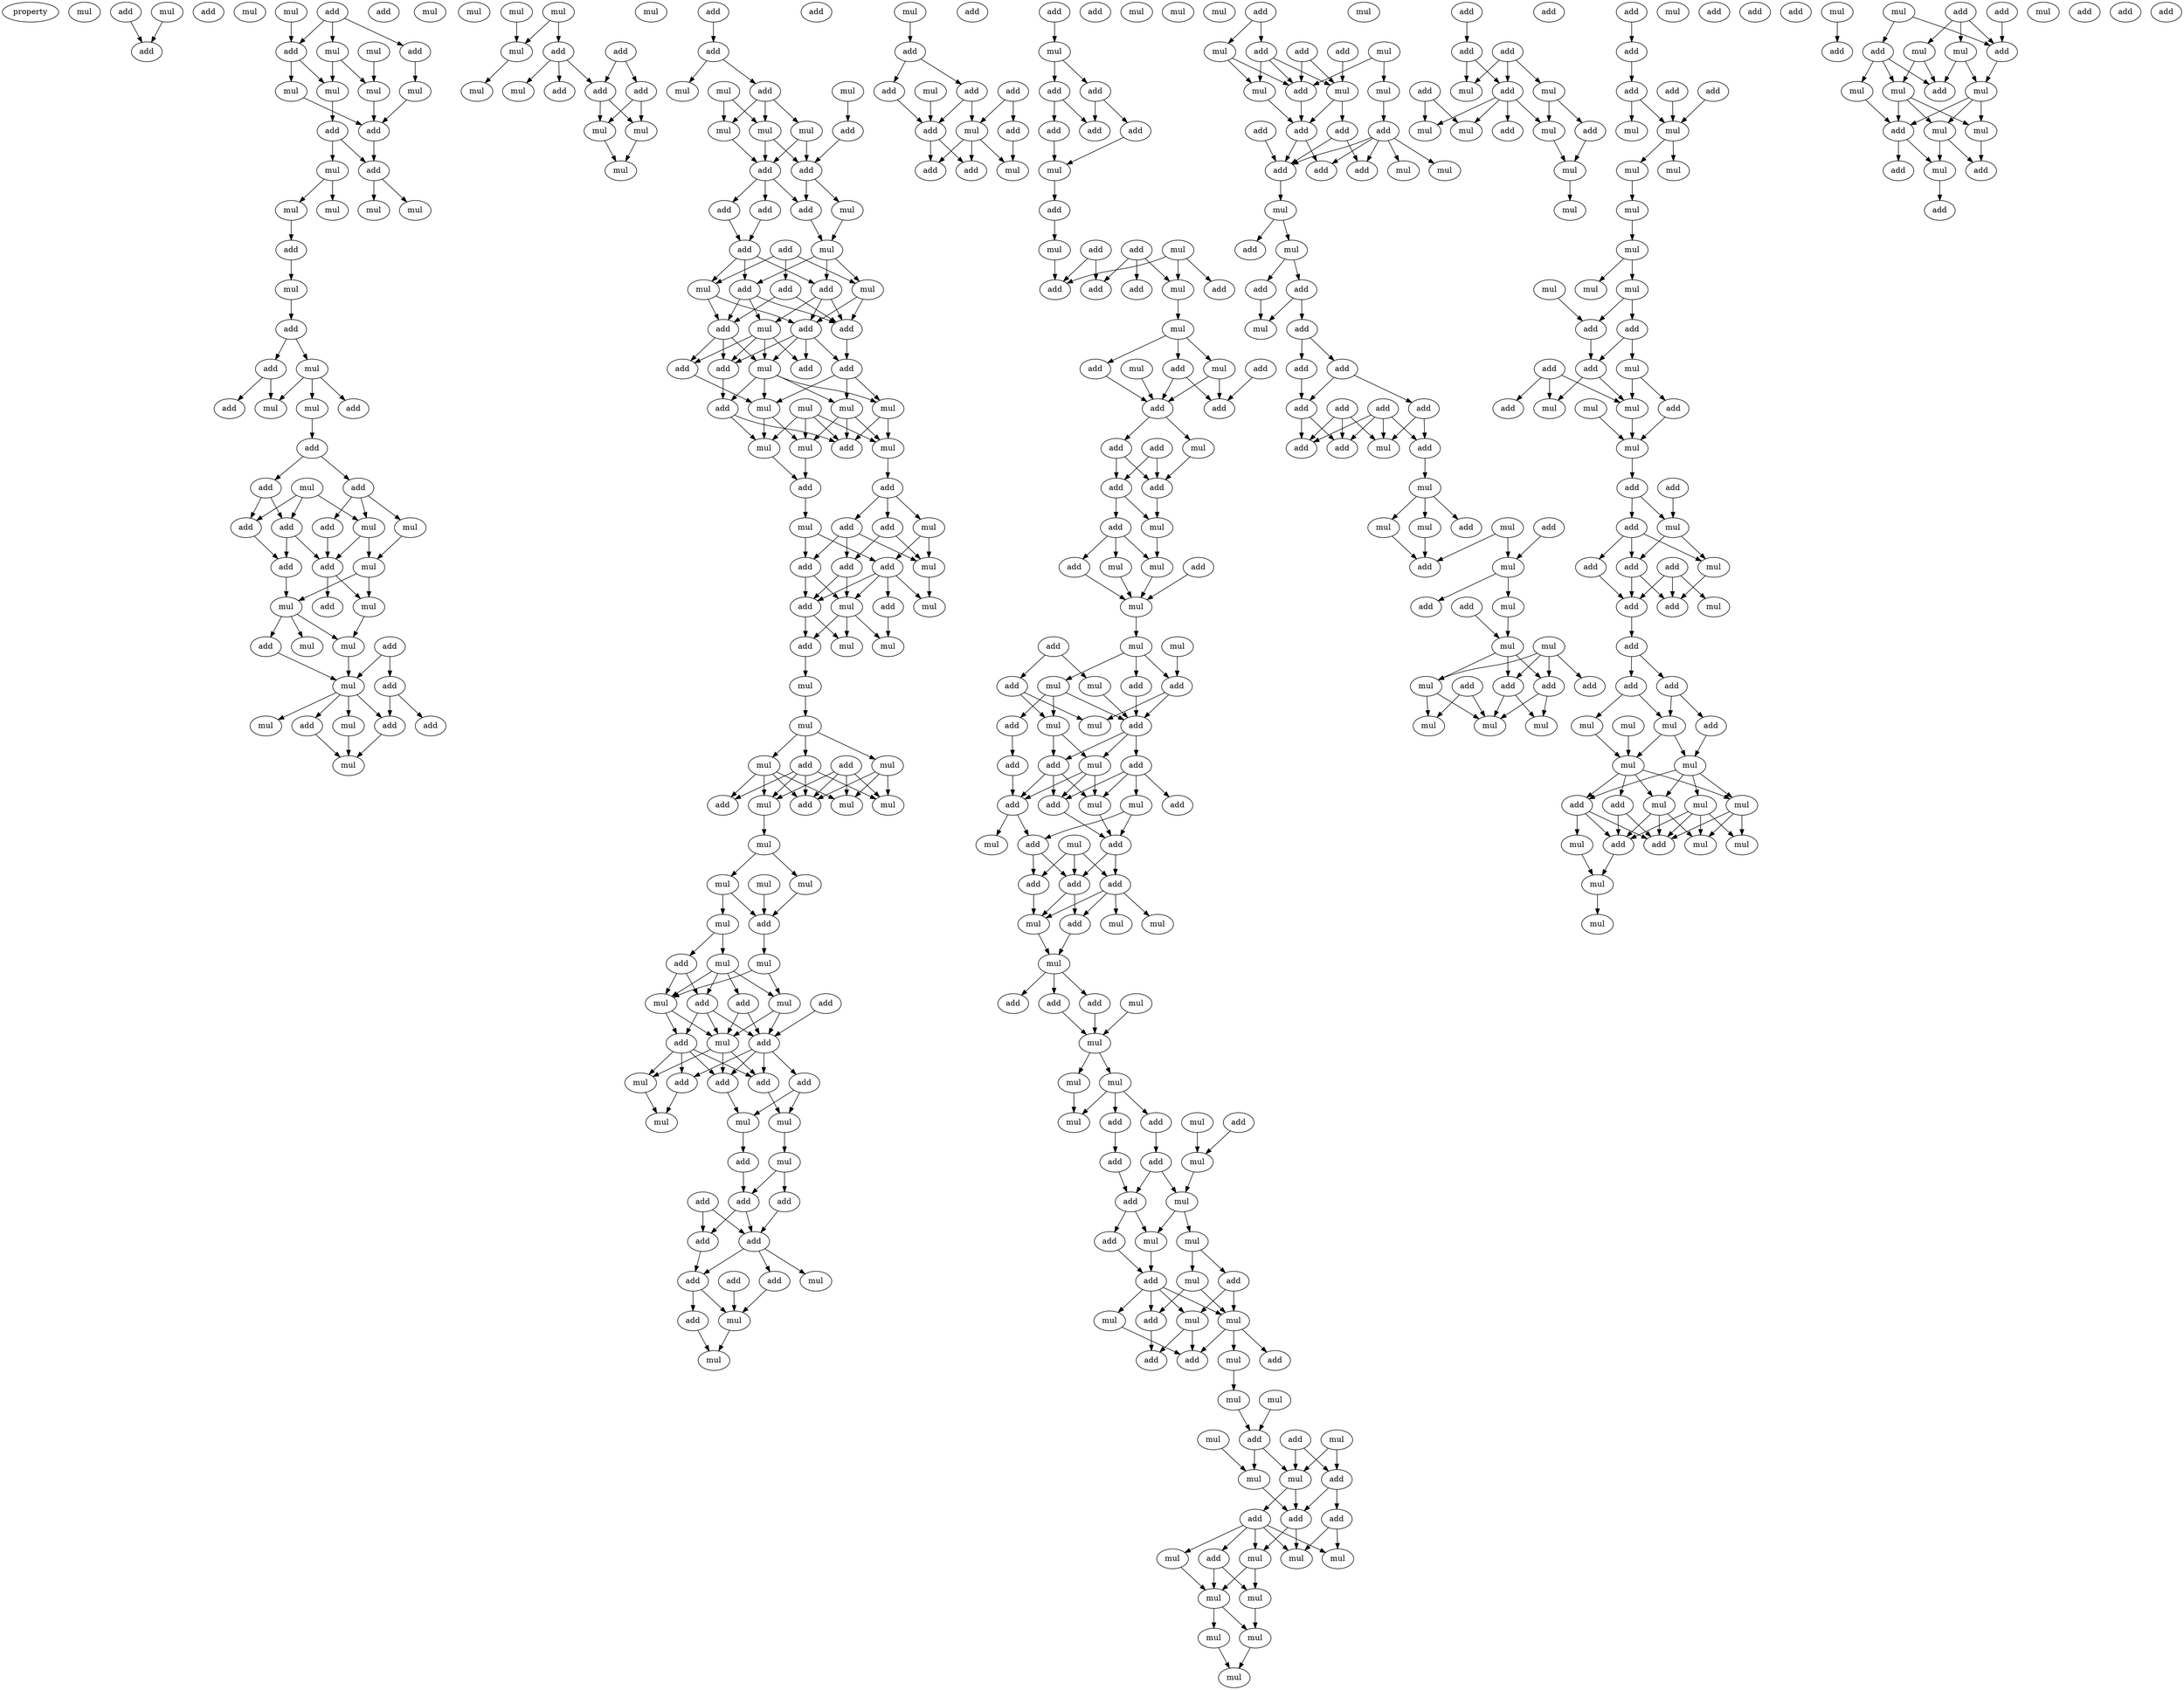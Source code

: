 digraph {
    node [fontcolor=black]
    property [mul=2,lf=1.8]
    0 [ label = mul ];
    1 [ label = add ];
    2 [ label = mul ];
    3 [ label = add ];
    4 [ label = mul ];
    5 [ label = add ];
    6 [ label = mul ];
    7 [ label = add ];
    8 [ label = mul ];
    9 [ label = add ];
    10 [ label = mul ];
    11 [ label = add ];
    12 [ label = mul ];
    13 [ label = mul ];
    14 [ label = mul ];
    15 [ label = mul ];
    16 [ label = add ];
    17 [ label = add ];
    18 [ label = mul ];
    19 [ label = add ];
    20 [ label = add ];
    21 [ label = mul ];
    22 [ label = mul ];
    23 [ label = mul ];
    24 [ label = mul ];
    25 [ label = add ];
    26 [ label = mul ];
    27 [ label = add ];
    28 [ label = add ];
    29 [ label = mul ];
    30 [ label = mul ];
    31 [ label = add ];
    32 [ label = mul ];
    33 [ label = mul ];
    34 [ label = add ];
    35 [ label = add ];
    36 [ label = mul ];
    37 [ label = add ];
    38 [ label = add ];
    39 [ label = add ];
    40 [ label = mul ];
    41 [ label = add ];
    42 [ label = mul ];
    43 [ label = add ];
    44 [ label = mul ];
    45 [ label = add ];
    46 [ label = add ];
    47 [ label = add ];
    48 [ label = mul ];
    49 [ label = mul ];
    50 [ label = mul ];
    51 [ label = mul ];
    52 [ label = mul ];
    53 [ label = add ];
    54 [ label = add ];
    55 [ label = mul ];
    56 [ label = add ];
    57 [ label = mul ];
    58 [ label = add ];
    59 [ label = mul ];
    60 [ label = add ];
    61 [ label = add ];
    62 [ label = mul ];
    63 [ label = mul ];
    64 [ label = mul ];
    65 [ label = mul ];
    66 [ label = add ];
    67 [ label = add ];
    68 [ label = add ];
    69 [ label = add ];
    70 [ label = mul ];
    71 [ label = mul ];
    72 [ label = add ];
    73 [ label = mul ];
    74 [ label = mul ];
    75 [ label = mul ];
    76 [ label = mul ];
    77 [ label = add ];
    78 [ label = add ];
    79 [ label = mul ];
    80 [ label = mul ];
    81 [ label = mul ];
    82 [ label = add ];
    83 [ label = add ];
    84 [ label = mul ];
    85 [ label = mul ];
    86 [ label = mul ];
    87 [ label = add ];
    88 [ label = add ];
    89 [ label = mul ];
    90 [ label = add ];
    91 [ label = add ];
    92 [ label = add ];
    93 [ label = add ];
    94 [ label = add ];
    95 [ label = mul ];
    96 [ label = add ];
    97 [ label = add ];
    98 [ label = mul ];
    99 [ label = mul ];
    100 [ label = add ];
    101 [ label = add ];
    102 [ label = add ];
    103 [ label = mul ];
    104 [ label = add ];
    105 [ label = add ];
    106 [ label = add ];
    107 [ label = add ];
    108 [ label = mul ];
    109 [ label = add ];
    110 [ label = mul ];
    111 [ label = mul ];
    112 [ label = mul ];
    113 [ label = mul ];
    114 [ label = add ];
    115 [ label = mul ];
    116 [ label = add ];
    117 [ label = mul ];
    118 [ label = mul ];
    119 [ label = add ];
    120 [ label = add ];
    121 [ label = add ];
    122 [ label = mul ];
    123 [ label = add ];
    124 [ label = mul ];
    125 [ label = mul ];
    126 [ label = add ];
    127 [ label = add ];
    128 [ label = add ];
    129 [ label = mul ];
    130 [ label = add ];
    131 [ label = mul ];
    132 [ label = add ];
    133 [ label = add ];
    134 [ label = mul ];
    135 [ label = mul ];
    136 [ label = mul ];
    137 [ label = mul ];
    138 [ label = mul ];
    139 [ label = add ];
    140 [ label = mul ];
    141 [ label = add ];
    142 [ label = mul ];
    143 [ label = add ];
    144 [ label = mul ];
    145 [ label = mul ];
    146 [ label = add ];
    147 [ label = mul ];
    148 [ label = mul ];
    149 [ label = mul ];
    150 [ label = mul ];
    151 [ label = mul ];
    152 [ label = add ];
    153 [ label = mul ];
    154 [ label = add ];
    155 [ label = mul ];
    156 [ label = mul ];
    157 [ label = add ];
    158 [ label = mul ];
    159 [ label = add ];
    160 [ label = add ];
    161 [ label = add ];
    162 [ label = mul ];
    163 [ label = add ];
    164 [ label = add ];
    165 [ label = mul ];
    166 [ label = add ];
    167 [ label = add ];
    168 [ label = add ];
    169 [ label = mul ];
    170 [ label = mul ];
    171 [ label = mul ];
    172 [ label = add ];
    173 [ label = mul ];
    174 [ label = add ];
    175 [ label = add ];
    176 [ label = add ];
    177 [ label = add ];
    178 [ label = add ];
    179 [ label = add ];
    180 [ label = add ];
    181 [ label = add ];
    182 [ label = add ];
    183 [ label = mul ];
    184 [ label = mul ];
    185 [ label = add ];
    186 [ label = mul ];
    187 [ label = mul ];
    188 [ label = add ];
    189 [ label = add ];
    190 [ label = add ];
    191 [ label = add ];
    192 [ label = add ];
    193 [ label = mul ];
    194 [ label = add ];
    195 [ label = mul ];
    196 [ label = add ];
    197 [ label = add ];
    198 [ label = mul ];
    199 [ label = add ];
    200 [ label = add ];
    201 [ label = mul ];
    202 [ label = add ];
    203 [ label = add ];
    204 [ label = add ];
    205 [ label = add ];
    206 [ label = add ];
    207 [ label = mul ];
    208 [ label = add ];
    209 [ label = add ];
    210 [ label = add ];
    211 [ label = mul ];
    212 [ label = mul ];
    213 [ label = add ];
    214 [ label = add ];
    215 [ label = add ];
    216 [ label = add ];
    217 [ label = mul ];
    218 [ label = mul ];
    219 [ label = add ];
    220 [ label = mul ];
    221 [ label = add ];
    222 [ label = add ];
    223 [ label = mul ];
    224 [ label = add ];
    225 [ label = add ];
    226 [ label = add ];
    227 [ label = mul ];
    228 [ label = add ];
    229 [ label = add ];
    230 [ label = add ];
    231 [ label = mul ];
    232 [ label = add ];
    233 [ label = add ];
    234 [ label = mul ];
    235 [ label = add ];
    236 [ label = add ];
    237 [ label = mul ];
    238 [ label = mul ];
    239 [ label = mul ];
    240 [ label = add ];
    241 [ label = mul ];
    242 [ label = mul ];
    243 [ label = add ];
    244 [ label = add ];
    245 [ label = mul ];
    246 [ label = add ];
    247 [ label = mul ];
    248 [ label = mul ];
    249 [ label = add ];
    250 [ label = mul ];
    251 [ label = add ];
    252 [ label = add ];
    253 [ label = add ];
    254 [ label = mul ];
    255 [ label = add ];
    256 [ label = add ];
    257 [ label = mul ];
    258 [ label = mul ];
    259 [ label = add ];
    260 [ label = add ];
    261 [ label = add ];
    262 [ label = mul ];
    263 [ label = mul ];
    264 [ label = add ];
    265 [ label = add ];
    266 [ label = add ];
    267 [ label = add ];
    268 [ label = add ];
    269 [ label = mul ];
    270 [ label = mul ];
    271 [ label = mul ];
    272 [ label = mul ];
    273 [ label = mul ];
    274 [ label = add ];
    275 [ label = add ];
    276 [ label = mul ];
    277 [ label = add ];
    278 [ label = mul ];
    279 [ label = mul ];
    280 [ label = mul ];
    281 [ label = mul ];
    282 [ label = mul ];
    283 [ label = add ];
    284 [ label = add ];
    285 [ label = add ];
    286 [ label = mul ];
    287 [ label = add ];
    288 [ label = add ];
    289 [ label = mul ];
    290 [ label = add ];
    291 [ label = mul ];
    292 [ label = add ];
    293 [ label = mul ];
    294 [ label = add ];
    295 [ label = add ];
    296 [ label = mul ];
    297 [ label = mul ];
    298 [ label = add ];
    299 [ label = mul ];
    300 [ label = mul ];
    301 [ label = add ];
    302 [ label = mul ];
    303 [ label = add ];
    304 [ label = add ];
    305 [ label = mul ];
    306 [ label = mul ];
    307 [ label = add ];
    308 [ label = add ];
    309 [ label = mul ];
    310 [ label = mul ];
    311 [ label = mul ];
    312 [ label = mul ];
    313 [ label = add ];
    314 [ label = add ];
    315 [ label = add ];
    316 [ label = add ];
    317 [ label = add ];
    318 [ label = mul ];
    319 [ label = mul ];
    320 [ label = mul ];
    321 [ label = mul ];
    322 [ label = mul ];
    323 [ label = mul ];
    324 [ label = mul ];
    325 [ label = mul ];
    326 [ label = mul ];
    327 [ label = mul ];
    328 [ label = add ];
    329 [ label = add ];
    330 [ label = mul ];
    331 [ label = add ];
    332 [ label = add ];
    333 [ label = mul ];
    334 [ label = add ];
    335 [ label = mul ];
    336 [ label = mul ];
    337 [ label = mul ];
    338 [ label = add ];
    339 [ label = add ];
    340 [ label = add ];
    341 [ label = add ];
    342 [ label = mul ];
    343 [ label = mul ];
    344 [ label = add ];
    345 [ label = add ];
    346 [ label = add ];
    347 [ label = mul ];
    348 [ label = add ];
    349 [ label = mul ];
    350 [ label = mul ];
    351 [ label = add ];
    352 [ label = add ];
    353 [ label = mul ];
    354 [ label = add ];
    355 [ label = add ];
    356 [ label = add ];
    357 [ label = add ];
    358 [ label = add ];
    359 [ label = add ];
    360 [ label = add ];
    361 [ label = add ];
    362 [ label = add ];
    363 [ label = add ];
    364 [ label = mul ];
    365 [ label = mul ];
    366 [ label = mul ];
    367 [ label = mul ];
    368 [ label = add ];
    369 [ label = mul ];
    370 [ label = add ];
    371 [ label = mul ];
    372 [ label = add ];
    373 [ label = add ];
    374 [ label = add ];
    375 [ label = mul ];
    376 [ label = mul ];
    377 [ label = mul ];
    378 [ label = add ];
    379 [ label = add ];
    380 [ label = mul ];
    381 [ label = add ];
    382 [ label = add ];
    383 [ label = mul ];
    384 [ label = mul ];
    385 [ label = mul ];
    386 [ label = add ];
    387 [ label = add ];
    388 [ label = add ];
    389 [ label = mul ];
    390 [ label = mul ];
    391 [ label = add ];
    392 [ label = add ];
    393 [ label = add ];
    394 [ label = mul ];
    395 [ label = add ];
    396 [ label = mul ];
    397 [ label = mul ];
    398 [ label = mul ];
    399 [ label = mul ];
    400 [ label = add ];
    401 [ label = add ];
    402 [ label = mul ];
    403 [ label = add ];
    404 [ label = add ];
    405 [ label = add ];
    406 [ label = add ];
    407 [ label = mul ];
    408 [ label = mul ];
    409 [ label = add ];
    410 [ label = mul ];
    411 [ label = mul ];
    412 [ label = mul ];
    413 [ label = mul ];
    414 [ label = mul ];
    415 [ label = mul ];
    416 [ label = mul ];
    417 [ label = add ];
    418 [ label = add ];
    419 [ label = add ];
    420 [ label = add ];
    421 [ label = mul ];
    422 [ label = mul ];
    423 [ label = mul ];
    424 [ label = add ];
    425 [ label = mul ];
    426 [ label = add ];
    427 [ label = mul ];
    428 [ label = add ];
    429 [ label = add ];
    430 [ label = add ];
    431 [ label = mul ];
    432 [ label = add ];
    433 [ label = add ];
    434 [ label = add ];
    435 [ label = mul ];
    436 [ label = mul ];
    437 [ label = add ];
    438 [ label = add ];
    439 [ label = add ];
    440 [ label = add ];
    441 [ label = add ];
    442 [ label = add ];
    443 [ label = mul ];
    444 [ label = add ];
    445 [ label = add ];
    446 [ label = mul ];
    447 [ label = mul ];
    448 [ label = mul ];
    449 [ label = mul ];
    450 [ label = mul ];
    451 [ label = mul ];
    452 [ label = add ];
    453 [ label = add ];
    454 [ label = mul ];
    455 [ label = mul ];
    456 [ label = add ];
    457 [ label = mul ];
    458 [ label = add ];
    459 [ label = mul ];
    460 [ label = mul ];
    461 [ label = mul ];
    462 [ label = mul ];
    463 [ label = add ];
    464 [ label = add ];
    465 [ label = mul ];
    466 [ label = add ];
    467 [ label = add ];
    468 [ label = add ];
    469 [ label = mul ];
    470 [ label = mul ];
    471 [ label = mul ];
    472 [ label = mul ];
    473 [ label = mul ];
    474 [ label = add ];
    475 [ label = mul ];
    476 [ label = mul ];
    477 [ label = add ];
    478 [ label = mul ];
    479 [ label = add ];
    480 [ label = add ];
    481 [ label = mul ];
    482 [ label = add ];
    483 [ label = add ];
    484 [ label = add ];
    485 [ label = add ];
    1 -> 5 [ name = 0 ];
    2 -> 5 [ name = 1 ];
    6 -> 9 [ name = 2 ];
    7 -> 9 [ name = 3 ];
    7 -> 10 [ name = 4 ];
    7 -> 11 [ name = 5 ];
    8 -> 13 [ name = 6 ];
    9 -> 12 [ name = 7 ];
    9 -> 15 [ name = 8 ];
    10 -> 13 [ name = 9 ];
    10 -> 15 [ name = 10 ];
    11 -> 14 [ name = 11 ];
    12 -> 17 [ name = 12 ];
    13 -> 17 [ name = 13 ];
    14 -> 17 [ name = 14 ];
    15 -> 16 [ name = 15 ];
    16 -> 18 [ name = 16 ];
    16 -> 19 [ name = 17 ];
    17 -> 19 [ name = 18 ];
    18 -> 21 [ name = 19 ];
    18 -> 23 [ name = 20 ];
    19 -> 22 [ name = 21 ];
    19 -> 24 [ name = 22 ];
    21 -> 25 [ name = 23 ];
    25 -> 26 [ name = 24 ];
    26 -> 27 [ name = 25 ];
    27 -> 28 [ name = 26 ];
    27 -> 29 [ name = 27 ];
    28 -> 31 [ name = 28 ];
    28 -> 32 [ name = 29 ];
    29 -> 30 [ name = 30 ];
    29 -> 32 [ name = 31 ];
    29 -> 34 [ name = 32 ];
    30 -> 35 [ name = 33 ];
    35 -> 37 [ name = 34 ];
    35 -> 38 [ name = 35 ];
    36 -> 39 [ name = 36 ];
    36 -> 40 [ name = 37 ];
    36 -> 43 [ name = 38 ];
    37 -> 40 [ name = 39 ];
    37 -> 41 [ name = 40 ];
    37 -> 42 [ name = 41 ];
    38 -> 39 [ name = 42 ];
    38 -> 43 [ name = 43 ];
    39 -> 45 [ name = 44 ];
    40 -> 44 [ name = 45 ];
    40 -> 46 [ name = 46 ];
    41 -> 46 [ name = 47 ];
    42 -> 44 [ name = 48 ];
    43 -> 45 [ name = 49 ];
    43 -> 46 [ name = 50 ];
    44 -> 48 [ name = 51 ];
    44 -> 49 [ name = 52 ];
    45 -> 49 [ name = 53 ];
    46 -> 47 [ name = 54 ];
    46 -> 48 [ name = 55 ];
    48 -> 51 [ name = 56 ];
    49 -> 50 [ name = 57 ];
    49 -> 51 [ name = 58 ];
    49 -> 53 [ name = 59 ];
    51 -> 55 [ name = 60 ];
    53 -> 55 [ name = 61 ];
    54 -> 55 [ name = 62 ];
    54 -> 56 [ name = 63 ];
    55 -> 57 [ name = 64 ];
    55 -> 59 [ name = 65 ];
    55 -> 60 [ name = 66 ];
    55 -> 61 [ name = 67 ];
    56 -> 58 [ name = 68 ];
    56 -> 60 [ name = 69 ];
    59 -> 62 [ name = 70 ];
    60 -> 62 [ name = 71 ];
    61 -> 62 [ name = 72 ];
    63 -> 65 [ name = 73 ];
    63 -> 67 [ name = 74 ];
    64 -> 65 [ name = 75 ];
    65 -> 71 [ name = 76 ];
    66 -> 69 [ name = 77 ];
    66 -> 72 [ name = 78 ];
    67 -> 68 [ name = 79 ];
    67 -> 69 [ name = 80 ];
    67 -> 70 [ name = 81 ];
    69 -> 73 [ name = 82 ];
    69 -> 74 [ name = 83 ];
    72 -> 73 [ name = 84 ];
    72 -> 74 [ name = 85 ];
    73 -> 76 [ name = 86 ];
    74 -> 76 [ name = 87 ];
    77 -> 78 [ name = 88 ];
    78 -> 81 [ name = 89 ];
    78 -> 82 [ name = 90 ];
    79 -> 85 [ name = 91 ];
    79 -> 86 [ name = 92 ];
    80 -> 83 [ name = 93 ];
    82 -> 84 [ name = 94 ];
    82 -> 85 [ name = 95 ];
    82 -> 86 [ name = 96 ];
    83 -> 88 [ name = 97 ];
    84 -> 87 [ name = 98 ];
    84 -> 88 [ name = 99 ];
    85 -> 87 [ name = 100 ];
    85 -> 88 [ name = 101 ];
    86 -> 87 [ name = 102 ];
    87 -> 90 [ name = 103 ];
    87 -> 91 [ name = 104 ];
    87 -> 92 [ name = 105 ];
    88 -> 89 [ name = 106 ];
    88 -> 91 [ name = 107 ];
    89 -> 95 [ name = 108 ];
    90 -> 93 [ name = 109 ];
    91 -> 95 [ name = 110 ];
    92 -> 93 [ name = 111 ];
    93 -> 96 [ name = 112 ];
    93 -> 97 [ name = 113 ];
    93 -> 99 [ name = 114 ];
    94 -> 98 [ name = 115 ];
    94 -> 99 [ name = 116 ];
    94 -> 100 [ name = 117 ];
    95 -> 96 [ name = 118 ];
    95 -> 97 [ name = 119 ];
    95 -> 98 [ name = 120 ];
    96 -> 102 [ name = 121 ];
    96 -> 103 [ name = 122 ];
    96 -> 104 [ name = 123 ];
    97 -> 101 [ name = 124 ];
    97 -> 103 [ name = 125 ];
    97 -> 104 [ name = 126 ];
    98 -> 101 [ name = 127 ];
    98 -> 104 [ name = 128 ];
    99 -> 101 [ name = 129 ];
    99 -> 102 [ name = 130 ];
    100 -> 102 [ name = 131 ];
    100 -> 104 [ name = 132 ];
    101 -> 105 [ name = 133 ];
    101 -> 106 [ name = 134 ];
    101 -> 108 [ name = 135 ];
    101 -> 109 [ name = 136 ];
    102 -> 106 [ name = 137 ];
    102 -> 107 [ name = 138 ];
    102 -> 108 [ name = 139 ];
    103 -> 106 [ name = 140 ];
    103 -> 107 [ name = 141 ];
    103 -> 108 [ name = 142 ];
    103 -> 109 [ name = 143 ];
    104 -> 105 [ name = 144 ];
    105 -> 110 [ name = 145 ];
    105 -> 112 [ name = 146 ];
    105 -> 113 [ name = 147 ];
    106 -> 114 [ name = 148 ];
    107 -> 112 [ name = 149 ];
    108 -> 110 [ name = 150 ];
    108 -> 112 [ name = 151 ];
    108 -> 113 [ name = 152 ];
    108 -> 114 [ name = 153 ];
    110 -> 116 [ name = 154 ];
    110 -> 117 [ name = 155 ];
    111 -> 115 [ name = 156 ];
    111 -> 116 [ name = 157 ];
    111 -> 117 [ name = 158 ];
    111 -> 118 [ name = 159 ];
    112 -> 115 [ name = 160 ];
    112 -> 118 [ name = 161 ];
    113 -> 116 [ name = 162 ];
    113 -> 117 [ name = 163 ];
    113 -> 118 [ name = 164 ];
    114 -> 115 [ name = 165 ];
    114 -> 116 [ name = 166 ];
    115 -> 120 [ name = 167 ];
    117 -> 119 [ name = 168 ];
    118 -> 120 [ name = 169 ];
    119 -> 121 [ name = 170 ];
    119 -> 123 [ name = 171 ];
    119 -> 124 [ name = 172 ];
    120 -> 122 [ name = 173 ];
    121 -> 125 [ name = 174 ];
    121 -> 126 [ name = 175 ];
    121 -> 128 [ name = 176 ];
    122 -> 126 [ name = 177 ];
    122 -> 127 [ name = 178 ];
    123 -> 125 [ name = 179 ];
    123 -> 128 [ name = 180 ];
    124 -> 125 [ name = 181 ];
    124 -> 127 [ name = 182 ];
    125 -> 131 [ name = 183 ];
    126 -> 129 [ name = 184 ];
    126 -> 132 [ name = 185 ];
    127 -> 129 [ name = 186 ];
    127 -> 130 [ name = 187 ];
    127 -> 131 [ name = 188 ];
    127 -> 132 [ name = 189 ];
    128 -> 129 [ name = 190 ];
    128 -> 132 [ name = 191 ];
    129 -> 133 [ name = 192 ];
    129 -> 134 [ name = 193 ];
    129 -> 135 [ name = 194 ];
    130 -> 135 [ name = 195 ];
    132 -> 133 [ name = 196 ];
    132 -> 134 [ name = 197 ];
    133 -> 136 [ name = 198 ];
    136 -> 137 [ name = 199 ];
    137 -> 138 [ name = 200 ];
    137 -> 140 [ name = 201 ];
    137 -> 141 [ name = 202 ];
    138 -> 142 [ name = 203 ];
    138 -> 144 [ name = 204 ];
    138 -> 146 [ name = 205 ];
    139 -> 142 [ name = 206 ];
    139 -> 144 [ name = 207 ];
    139 -> 145 [ name = 208 ];
    139 -> 146 [ name = 209 ];
    140 -> 143 [ name = 210 ];
    140 -> 144 [ name = 211 ];
    140 -> 145 [ name = 212 ];
    140 -> 146 [ name = 213 ];
    141 -> 142 [ name = 214 ];
    141 -> 143 [ name = 215 ];
    141 -> 145 [ name = 216 ];
    141 -> 146 [ name = 217 ];
    145 -> 147 [ name = 218 ];
    147 -> 149 [ name = 219 ];
    147 -> 150 [ name = 220 ];
    148 -> 152 [ name = 221 ];
    149 -> 152 [ name = 222 ];
    150 -> 151 [ name = 223 ];
    150 -> 152 [ name = 224 ];
    151 -> 154 [ name = 225 ];
    151 -> 155 [ name = 226 ];
    152 -> 153 [ name = 227 ];
    153 -> 156 [ name = 228 ];
    153 -> 158 [ name = 229 ];
    154 -> 156 [ name = 230 ];
    154 -> 157 [ name = 231 ];
    155 -> 156 [ name = 232 ];
    155 -> 157 [ name = 233 ];
    155 -> 158 [ name = 234 ];
    155 -> 159 [ name = 235 ];
    156 -> 162 [ name = 236 ];
    156 -> 163 [ name = 237 ];
    157 -> 161 [ name = 238 ];
    157 -> 162 [ name = 239 ];
    157 -> 163 [ name = 240 ];
    158 -> 161 [ name = 241 ];
    158 -> 162 [ name = 242 ];
    159 -> 161 [ name = 243 ];
    159 -> 162 [ name = 244 ];
    160 -> 161 [ name = 245 ];
    161 -> 164 [ name = 246 ];
    161 -> 166 [ name = 247 ];
    161 -> 167 [ name = 248 ];
    161 -> 168 [ name = 249 ];
    162 -> 165 [ name = 250 ];
    162 -> 166 [ name = 251 ];
    162 -> 168 [ name = 252 ];
    163 -> 165 [ name = 253 ];
    163 -> 166 [ name = 254 ];
    163 -> 167 [ name = 255 ];
    163 -> 168 [ name = 256 ];
    164 -> 169 [ name = 257 ];
    164 -> 171 [ name = 258 ];
    165 -> 170 [ name = 259 ];
    166 -> 171 [ name = 260 ];
    167 -> 170 [ name = 261 ];
    168 -> 169 [ name = 262 ];
    169 -> 172 [ name = 263 ];
    171 -> 173 [ name = 264 ];
    172 -> 174 [ name = 265 ];
    173 -> 174 [ name = 266 ];
    173 -> 176 [ name = 267 ];
    174 -> 177 [ name = 268 ];
    174 -> 178 [ name = 269 ];
    175 -> 177 [ name = 270 ];
    175 -> 178 [ name = 271 ];
    176 -> 177 [ name = 272 ];
    177 -> 180 [ name = 273 ];
    177 -> 181 [ name = 274 ];
    177 -> 183 [ name = 275 ];
    178 -> 181 [ name = 276 ];
    180 -> 184 [ name = 277 ];
    181 -> 184 [ name = 278 ];
    181 -> 185 [ name = 279 ];
    182 -> 184 [ name = 280 ];
    184 -> 186 [ name = 281 ];
    185 -> 186 [ name = 282 ];
    187 -> 188 [ name = 283 ];
    188 -> 189 [ name = 284 ];
    188 -> 191 [ name = 285 ];
    189 -> 194 [ name = 286 ];
    189 -> 195 [ name = 287 ];
    191 -> 194 [ name = 288 ];
    192 -> 195 [ name = 289 ];
    192 -> 196 [ name = 290 ];
    193 -> 194 [ name = 291 ];
    194 -> 197 [ name = 292 ];
    194 -> 199 [ name = 293 ];
    195 -> 197 [ name = 294 ];
    195 -> 198 [ name = 295 ];
    195 -> 199 [ name = 296 ];
    196 -> 198 [ name = 297 ];
    200 -> 201 [ name = 298 ];
    201 -> 202 [ name = 299 ];
    201 -> 203 [ name = 300 ];
    202 -> 204 [ name = 301 ];
    202 -> 206 [ name = 302 ];
    203 -> 204 [ name = 303 ];
    203 -> 205 [ name = 304 ];
    205 -> 207 [ name = 305 ];
    206 -> 207 [ name = 306 ];
    207 -> 208 [ name = 307 ];
    208 -> 212 [ name = 308 ];
    209 -> 214 [ name = 309 ];
    209 -> 215 [ name = 310 ];
    209 -> 217 [ name = 311 ];
    210 -> 215 [ name = 312 ];
    210 -> 216 [ name = 313 ];
    211 -> 213 [ name = 314 ];
    211 -> 216 [ name = 315 ];
    211 -> 217 [ name = 316 ];
    212 -> 216 [ name = 317 ];
    217 -> 218 [ name = 318 ];
    218 -> 219 [ name = 319 ];
    218 -> 220 [ name = 320 ];
    218 -> 222 [ name = 321 ];
    219 -> 224 [ name = 322 ];
    220 -> 224 [ name = 323 ];
    220 -> 225 [ name = 324 ];
    221 -> 225 [ name = 325 ];
    222 -> 224 [ name = 326 ];
    222 -> 225 [ name = 327 ];
    223 -> 224 [ name = 328 ];
    224 -> 227 [ name = 329 ];
    224 -> 228 [ name = 330 ];
    226 -> 229 [ name = 331 ];
    226 -> 230 [ name = 332 ];
    227 -> 229 [ name = 333 ];
    228 -> 229 [ name = 334 ];
    228 -> 230 [ name = 335 ];
    229 -> 231 [ name = 336 ];
    230 -> 231 [ name = 337 ];
    230 -> 232 [ name = 338 ];
    231 -> 234 [ name = 339 ];
    232 -> 233 [ name = 340 ];
    232 -> 234 [ name = 341 ];
    232 -> 237 [ name = 342 ];
    233 -> 238 [ name = 343 ];
    234 -> 238 [ name = 344 ];
    235 -> 238 [ name = 345 ];
    237 -> 238 [ name = 346 ];
    238 -> 241 [ name = 347 ];
    240 -> 246 [ name = 348 ];
    240 -> 247 [ name = 349 ];
    241 -> 243 [ name = 350 ];
    241 -> 244 [ name = 351 ];
    241 -> 245 [ name = 352 ];
    242 -> 243 [ name = 353 ];
    243 -> 248 [ name = 354 ];
    243 -> 249 [ name = 355 ];
    244 -> 249 [ name = 356 ];
    245 -> 249 [ name = 357 ];
    245 -> 250 [ name = 358 ];
    245 -> 251 [ name = 359 ];
    246 -> 248 [ name = 360 ];
    246 -> 250 [ name = 361 ];
    247 -> 249 [ name = 362 ];
    249 -> 252 [ name = 363 ];
    249 -> 253 [ name = 364 ];
    249 -> 254 [ name = 365 ];
    250 -> 253 [ name = 366 ];
    250 -> 254 [ name = 367 ];
    251 -> 255 [ name = 368 ];
    252 -> 256 [ name = 369 ];
    252 -> 257 [ name = 370 ];
    252 -> 258 [ name = 371 ];
    252 -> 260 [ name = 372 ];
    253 -> 256 [ name = 373 ];
    253 -> 258 [ name = 374 ];
    253 -> 259 [ name = 375 ];
    254 -> 256 [ name = 376 ];
    254 -> 258 [ name = 377 ];
    254 -> 259 [ name = 378 ];
    255 -> 259 [ name = 379 ];
    256 -> 261 [ name = 380 ];
    257 -> 261 [ name = 381 ];
    257 -> 264 [ name = 382 ];
    258 -> 261 [ name = 383 ];
    259 -> 262 [ name = 384 ];
    259 -> 264 [ name = 385 ];
    261 -> 266 [ name = 386 ];
    261 -> 267 [ name = 387 ];
    263 -> 265 [ name = 388 ];
    263 -> 266 [ name = 389 ];
    263 -> 267 [ name = 390 ];
    264 -> 265 [ name = 391 ];
    264 -> 266 [ name = 392 ];
    265 -> 270 [ name = 393 ];
    266 -> 268 [ name = 394 ];
    266 -> 270 [ name = 395 ];
    267 -> 268 [ name = 396 ];
    267 -> 269 [ name = 397 ];
    267 -> 270 [ name = 398 ];
    267 -> 271 [ name = 399 ];
    268 -> 273 [ name = 400 ];
    270 -> 273 [ name = 401 ];
    273 -> 274 [ name = 402 ];
    273 -> 275 [ name = 403 ];
    273 -> 277 [ name = 404 ];
    275 -> 278 [ name = 405 ];
    276 -> 278 [ name = 406 ];
    277 -> 278 [ name = 407 ];
    278 -> 279 [ name = 408 ];
    278 -> 280 [ name = 409 ];
    279 -> 282 [ name = 410 ];
    280 -> 282 [ name = 411 ];
    280 -> 284 [ name = 412 ];
    280 -> 285 [ name = 413 ];
    281 -> 286 [ name = 414 ];
    283 -> 286 [ name = 415 ];
    284 -> 287 [ name = 416 ];
    285 -> 288 [ name = 417 ];
    286 -> 289 [ name = 418 ];
    287 -> 289 [ name = 419 ];
    287 -> 290 [ name = 420 ];
    288 -> 290 [ name = 421 ];
    289 -> 291 [ name = 422 ];
    289 -> 293 [ name = 423 ];
    290 -> 291 [ name = 424 ];
    290 -> 292 [ name = 425 ];
    291 -> 295 [ name = 426 ];
    292 -> 295 [ name = 427 ];
    293 -> 294 [ name = 428 ];
    293 -> 296 [ name = 429 ];
    294 -> 297 [ name = 430 ];
    294 -> 299 [ name = 431 ];
    295 -> 297 [ name = 432 ];
    295 -> 298 [ name = 433 ];
    295 -> 299 [ name = 434 ];
    295 -> 300 [ name = 435 ];
    296 -> 297 [ name = 436 ];
    296 -> 298 [ name = 437 ];
    297 -> 301 [ name = 438 ];
    297 -> 302 [ name = 439 ];
    297 -> 303 [ name = 440 ];
    298 -> 304 [ name = 441 ];
    299 -> 303 [ name = 442 ];
    299 -> 304 [ name = 443 ];
    300 -> 303 [ name = 444 ];
    302 -> 306 [ name = 445 ];
    305 -> 307 [ name = 446 ];
    306 -> 307 [ name = 447 ];
    307 -> 311 [ name = 448 ];
    307 -> 312 [ name = 449 ];
    308 -> 312 [ name = 450 ];
    308 -> 313 [ name = 451 ];
    309 -> 311 [ name = 452 ];
    310 -> 312 [ name = 453 ];
    310 -> 313 [ name = 454 ];
    311 -> 316 [ name = 455 ];
    312 -> 314 [ name = 456 ];
    312 -> 316 [ name = 457 ];
    313 -> 315 [ name = 458 ];
    313 -> 316 [ name = 459 ];
    314 -> 317 [ name = 460 ];
    314 -> 318 [ name = 461 ];
    314 -> 319 [ name = 462 ];
    314 -> 320 [ name = 463 ];
    314 -> 321 [ name = 464 ];
    315 -> 320 [ name = 465 ];
    315 -> 321 [ name = 466 ];
    316 -> 319 [ name = 467 ];
    316 -> 320 [ name = 468 ];
    317 -> 322 [ name = 469 ];
    317 -> 323 [ name = 470 ];
    318 -> 322 [ name = 471 ];
    319 -> 322 [ name = 472 ];
    319 -> 323 [ name = 473 ];
    322 -> 324 [ name = 474 ];
    322 -> 325 [ name = 475 ];
    323 -> 324 [ name = 476 ];
    324 -> 326 [ name = 477 ];
    325 -> 326 [ name = 478 ];
    328 -> 330 [ name = 479 ];
    328 -> 331 [ name = 480 ];
    329 -> 336 [ name = 481 ];
    330 -> 334 [ name = 482 ];
    330 -> 337 [ name = 483 ];
    331 -> 334 [ name = 484 ];
    331 -> 336 [ name = 485 ];
    331 -> 337 [ name = 486 ];
    332 -> 334 [ name = 487 ];
    332 -> 336 [ name = 488 ];
    333 -> 334 [ name = 489 ];
    333 -> 335 [ name = 490 ];
    334 -> 338 [ name = 491 ];
    335 -> 341 [ name = 492 ];
    336 -> 338 [ name = 493 ];
    336 -> 340 [ name = 494 ];
    337 -> 338 [ name = 495 ];
    338 -> 345 [ name = 496 ];
    338 -> 346 [ name = 497 ];
    339 -> 346 [ name = 498 ];
    340 -> 344 [ name = 499 ];
    340 -> 346 [ name = 500 ];
    341 -> 342 [ name = 501 ];
    341 -> 343 [ name = 502 ];
    341 -> 344 [ name = 503 ];
    341 -> 345 [ name = 504 ];
    341 -> 346 [ name = 505 ];
    346 -> 347 [ name = 506 ];
    347 -> 348 [ name = 507 ];
    347 -> 349 [ name = 508 ];
    349 -> 351 [ name = 509 ];
    349 -> 352 [ name = 510 ];
    351 -> 353 [ name = 511 ];
    352 -> 353 [ name = 512 ];
    352 -> 354 [ name = 513 ];
    354 -> 355 [ name = 514 ];
    354 -> 356 [ name = 515 ];
    355 -> 357 [ name = 516 ];
    355 -> 358 [ name = 517 ];
    356 -> 357 [ name = 518 ];
    357 -> 362 [ name = 519 ];
    357 -> 363 [ name = 520 ];
    358 -> 361 [ name = 521 ];
    358 -> 364 [ name = 522 ];
    359 -> 362 [ name = 523 ];
    359 -> 363 [ name = 524 ];
    359 -> 364 [ name = 525 ];
    360 -> 361 [ name = 526 ];
    360 -> 362 [ name = 527 ];
    360 -> 363 [ name = 528 ];
    360 -> 364 [ name = 529 ];
    361 -> 365 [ name = 530 ];
    365 -> 366 [ name = 531 ];
    365 -> 367 [ name = 532 ];
    365 -> 370 [ name = 533 ];
    366 -> 372 [ name = 534 ];
    367 -> 372 [ name = 535 ];
    368 -> 371 [ name = 536 ];
    369 -> 371 [ name = 537 ];
    369 -> 372 [ name = 538 ];
    371 -> 373 [ name = 539 ];
    371 -> 375 [ name = 540 ];
    374 -> 376 [ name = 541 ];
    375 -> 376 [ name = 542 ];
    376 -> 378 [ name = 543 ];
    376 -> 380 [ name = 544 ];
    376 -> 382 [ name = 545 ];
    377 -> 378 [ name = 546 ];
    377 -> 380 [ name = 547 ];
    377 -> 381 [ name = 548 ];
    377 -> 382 [ name = 549 ];
    378 -> 384 [ name = 550 ];
    378 -> 385 [ name = 551 ];
    379 -> 383 [ name = 552 ];
    379 -> 384 [ name = 553 ];
    380 -> 383 [ name = 554 ];
    380 -> 384 [ name = 555 ];
    382 -> 384 [ name = 556 ];
    382 -> 385 [ name = 557 ];
    386 -> 387 [ name = 558 ];
    387 -> 389 [ name = 559 ];
    387 -> 392 [ name = 560 ];
    388 -> 389 [ name = 561 ];
    388 -> 390 [ name = 562 ];
    388 -> 392 [ name = 563 ];
    390 -> 393 [ name = 564 ];
    390 -> 397 [ name = 565 ];
    391 -> 394 [ name = 566 ];
    391 -> 396 [ name = 567 ];
    392 -> 394 [ name = 568 ];
    392 -> 395 [ name = 569 ];
    392 -> 396 [ name = 570 ];
    392 -> 397 [ name = 571 ];
    393 -> 398 [ name = 572 ];
    397 -> 398 [ name = 573 ];
    398 -> 399 [ name = 574 ];
    401 -> 403 [ name = 575 ];
    403 -> 406 [ name = 576 ];
    404 -> 408 [ name = 577 ];
    405 -> 408 [ name = 578 ];
    406 -> 407 [ name = 579 ];
    406 -> 408 [ name = 580 ];
    408 -> 410 [ name = 581 ];
    408 -> 411 [ name = 582 ];
    410 -> 412 [ name = 583 ];
    412 -> 413 [ name = 584 ];
    413 -> 414 [ name = 585 ];
    413 -> 415 [ name = 586 ];
    414 -> 417 [ name = 587 ];
    414 -> 418 [ name = 588 ];
    416 -> 418 [ name = 589 ];
    417 -> 420 [ name = 590 ];
    417 -> 421 [ name = 591 ];
    418 -> 420 [ name = 592 ];
    419 -> 422 [ name = 593 ];
    419 -> 424 [ name = 594 ];
    419 -> 425 [ name = 595 ];
    420 -> 422 [ name = 596 ];
    420 -> 425 [ name = 597 ];
    421 -> 425 [ name = 598 ];
    421 -> 426 [ name = 599 ];
    423 -> 427 [ name = 600 ];
    425 -> 427 [ name = 601 ];
    426 -> 427 [ name = 602 ];
    427 -> 429 [ name = 603 ];
    428 -> 431 [ name = 604 ];
    429 -> 430 [ name = 605 ];
    429 -> 431 [ name = 606 ];
    430 -> 433 [ name = 607 ];
    430 -> 434 [ name = 608 ];
    430 -> 435 [ name = 609 ];
    431 -> 434 [ name = 610 ];
    431 -> 435 [ name = 611 ];
    432 -> 436 [ name = 612 ];
    432 -> 438 [ name = 613 ];
    432 -> 439 [ name = 614 ];
    433 -> 439 [ name = 615 ];
    434 -> 438 [ name = 616 ];
    434 -> 439 [ name = 617 ];
    435 -> 438 [ name = 618 ];
    439 -> 440 [ name = 619 ];
    440 -> 441 [ name = 620 ];
    440 -> 442 [ name = 621 ];
    441 -> 443 [ name = 622 ];
    441 -> 447 [ name = 623 ];
    442 -> 445 [ name = 624 ];
    442 -> 447 [ name = 625 ];
    443 -> 448 [ name = 626 ];
    445 -> 449 [ name = 627 ];
    446 -> 448 [ name = 628 ];
    447 -> 448 [ name = 629 ];
    447 -> 449 [ name = 630 ];
    448 -> 450 [ name = 631 ];
    448 -> 452 [ name = 632 ];
    448 -> 453 [ name = 633 ];
    448 -> 454 [ name = 634 ];
    449 -> 450 [ name = 635 ];
    449 -> 451 [ name = 636 ];
    449 -> 452 [ name = 637 ];
    449 -> 454 [ name = 638 ];
    450 -> 455 [ name = 639 ];
    450 -> 456 [ name = 640 ];
    450 -> 457 [ name = 641 ];
    451 -> 455 [ name = 642 ];
    451 -> 456 [ name = 643 ];
    451 -> 457 [ name = 644 ];
    451 -> 458 [ name = 645 ];
    452 -> 456 [ name = 646 ];
    452 -> 458 [ name = 647 ];
    452 -> 459 [ name = 648 ];
    453 -> 456 [ name = 649 ];
    453 -> 458 [ name = 650 ];
    454 -> 455 [ name = 651 ];
    454 -> 456 [ name = 652 ];
    454 -> 458 [ name = 653 ];
    458 -> 460 [ name = 654 ];
    459 -> 460 [ name = 655 ];
    460 -> 462 [ name = 656 ];
    461 -> 464 [ name = 657 ];
    463 -> 468 [ name = 658 ];
    465 -> 467 [ name = 659 ];
    465 -> 468 [ name = 660 ];
    466 -> 468 [ name = 661 ];
    466 -> 469 [ name = 662 ];
    466 -> 470 [ name = 663 ];
    467 -> 471 [ name = 664 ];
    467 -> 472 [ name = 665 ];
    467 -> 474 [ name = 666 ];
    468 -> 473 [ name = 667 ];
    469 -> 472 [ name = 668 ];
    469 -> 474 [ name = 669 ];
    470 -> 473 [ name = 670 ];
    470 -> 474 [ name = 671 ];
    471 -> 477 [ name = 672 ];
    472 -> 475 [ name = 673 ];
    472 -> 476 [ name = 674 ];
    472 -> 477 [ name = 675 ];
    473 -> 475 [ name = 676 ];
    473 -> 476 [ name = 677 ];
    473 -> 477 [ name = 678 ];
    475 -> 479 [ name = 679 ];
    475 -> 481 [ name = 680 ];
    476 -> 479 [ name = 681 ];
    477 -> 480 [ name = 682 ];
    477 -> 481 [ name = 683 ];
    481 -> 482 [ name = 684 ];
}
